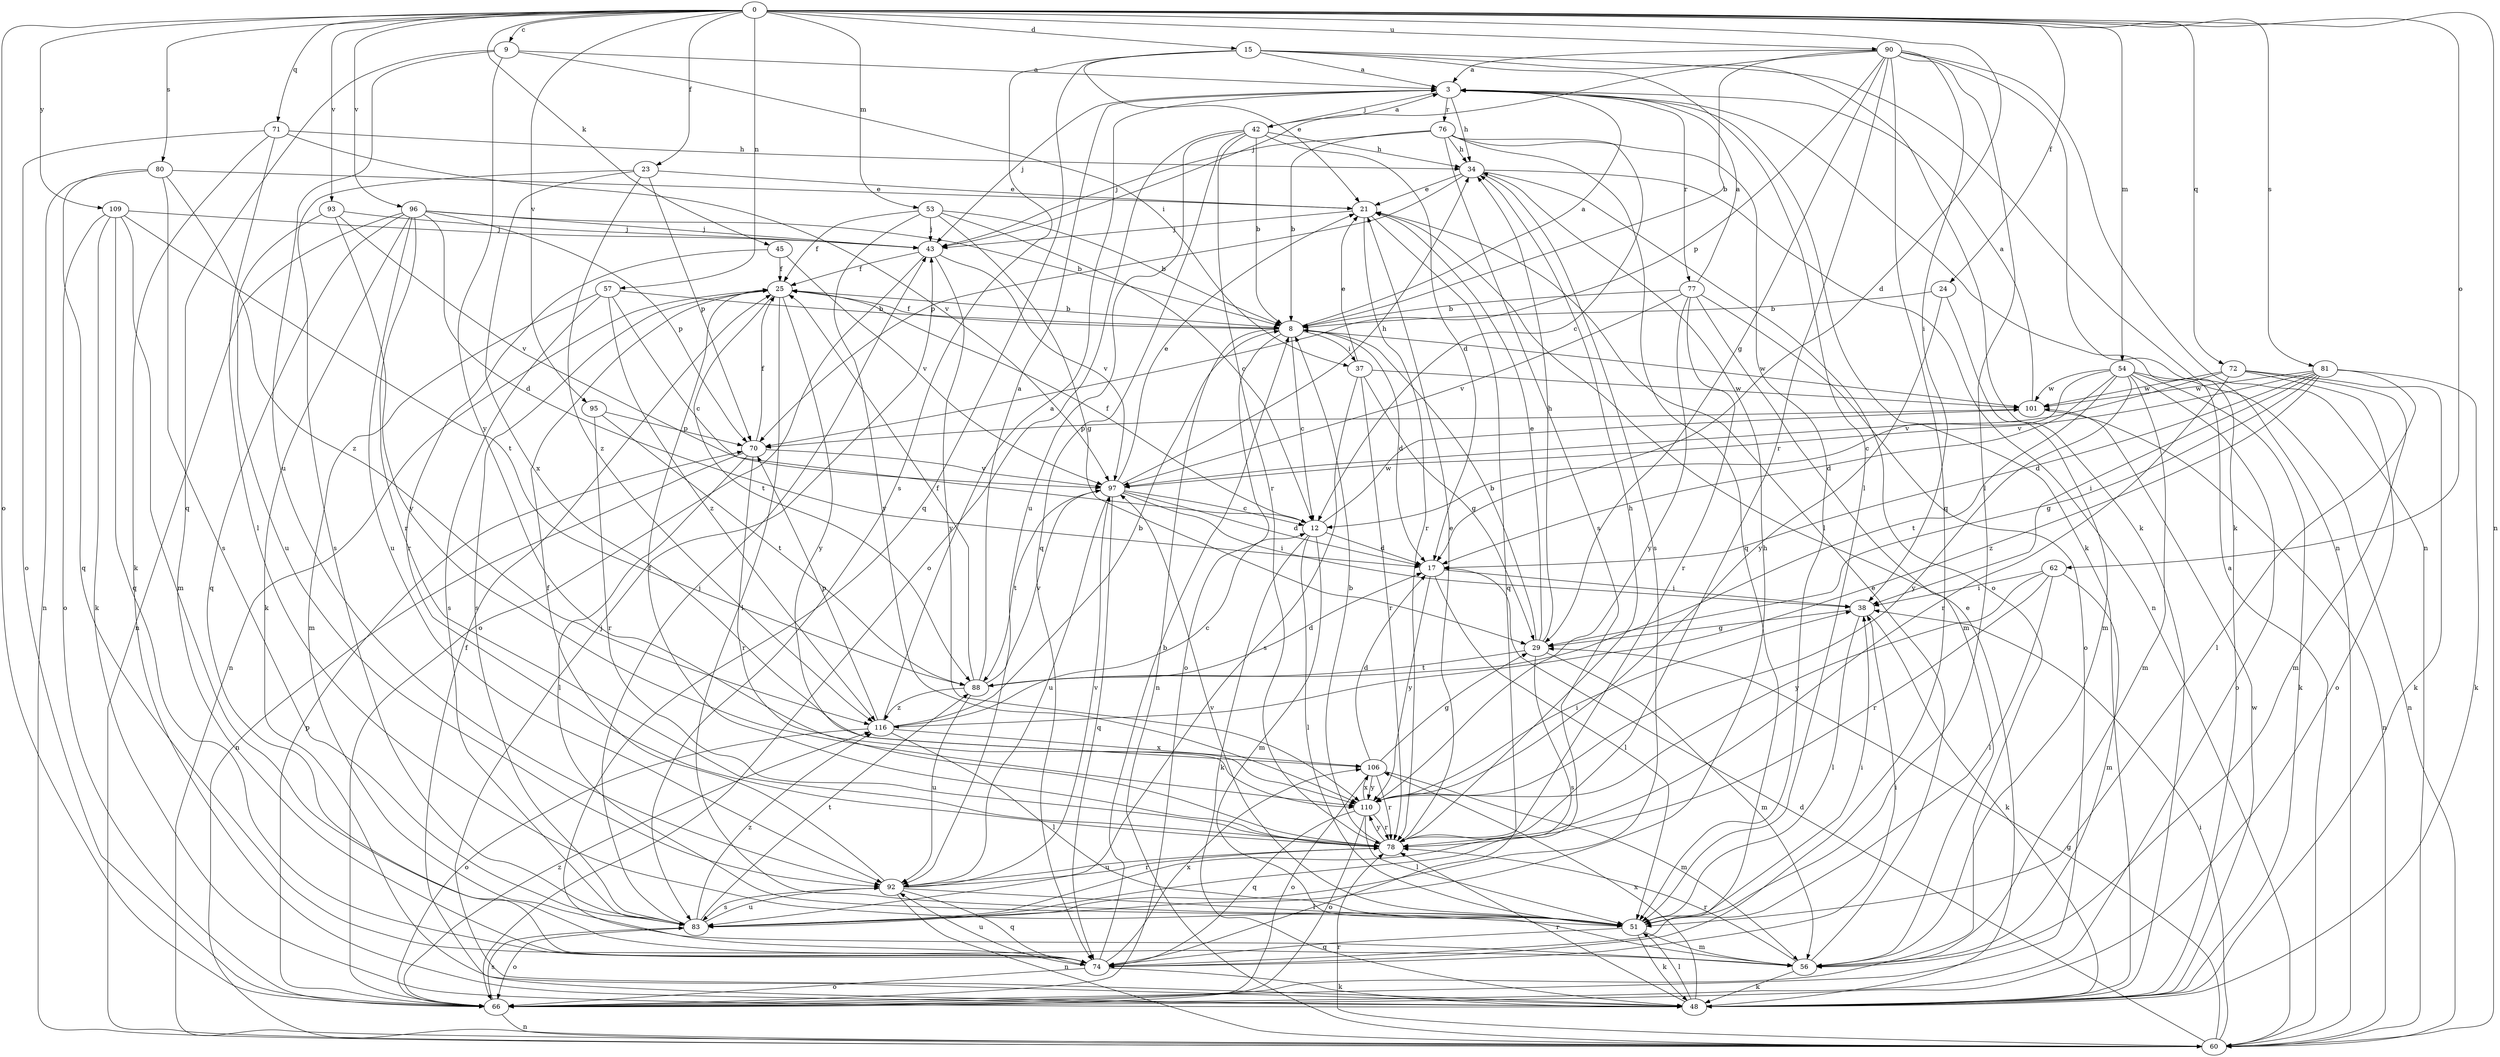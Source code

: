 strict digraph  {
0;
3;
8;
9;
12;
15;
17;
21;
23;
24;
25;
29;
34;
37;
38;
42;
43;
45;
48;
51;
53;
54;
56;
57;
60;
62;
66;
70;
71;
72;
74;
76;
77;
78;
80;
81;
83;
88;
90;
92;
93;
95;
96;
97;
101;
106;
109;
110;
116;
0 -> 9  [label=c];
0 -> 15  [label=d];
0 -> 17  [label=d];
0 -> 23  [label=f];
0 -> 24  [label=f];
0 -> 45  [label=k];
0 -> 53  [label=m];
0 -> 54  [label=m];
0 -> 57  [label=n];
0 -> 60  [label=n];
0 -> 62  [label=o];
0 -> 66  [label=o];
0 -> 71  [label=q];
0 -> 72  [label=q];
0 -> 80  [label=s];
0 -> 81  [label=s];
0 -> 90  [label=u];
0 -> 93  [label=v];
0 -> 95  [label=v];
0 -> 96  [label=v];
0 -> 109  [label=y];
3 -> 34  [label=h];
3 -> 42  [label=j];
3 -> 43  [label=j];
3 -> 48  [label=k];
3 -> 76  [label=r];
3 -> 77  [label=r];
8 -> 3  [label=a];
8 -> 12  [label=c];
8 -> 17  [label=d];
8 -> 25  [label=f];
8 -> 37  [label=i];
8 -> 60  [label=n];
8 -> 66  [label=o];
8 -> 101  [label=w];
9 -> 3  [label=a];
9 -> 37  [label=i];
9 -> 74  [label=q];
9 -> 92  [label=u];
9 -> 110  [label=y];
12 -> 17  [label=d];
12 -> 25  [label=f];
12 -> 48  [label=k];
12 -> 51  [label=l];
12 -> 56  [label=m];
12 -> 101  [label=w];
15 -> 3  [label=a];
15 -> 21  [label=e];
15 -> 48  [label=k];
15 -> 51  [label=l];
15 -> 60  [label=n];
15 -> 74  [label=q];
15 -> 83  [label=s];
17 -> 38  [label=i];
17 -> 51  [label=l];
17 -> 110  [label=y];
21 -> 43  [label=j];
21 -> 74  [label=q];
21 -> 78  [label=r];
23 -> 21  [label=e];
23 -> 70  [label=p];
23 -> 83  [label=s];
23 -> 106  [label=x];
23 -> 116  [label=z];
24 -> 8  [label=b];
24 -> 56  [label=m];
24 -> 110  [label=y];
25 -> 8  [label=b];
25 -> 51  [label=l];
25 -> 60  [label=n];
25 -> 83  [label=s];
25 -> 88  [label=t];
25 -> 110  [label=y];
29 -> 8  [label=b];
29 -> 21  [label=e];
29 -> 34  [label=h];
29 -> 56  [label=m];
29 -> 83  [label=s];
29 -> 88  [label=t];
34 -> 21  [label=e];
34 -> 60  [label=n];
34 -> 66  [label=o];
34 -> 70  [label=p];
34 -> 83  [label=s];
37 -> 21  [label=e];
37 -> 29  [label=g];
37 -> 78  [label=r];
37 -> 83  [label=s];
37 -> 101  [label=w];
38 -> 29  [label=g];
38 -> 48  [label=k];
38 -> 51  [label=l];
42 -> 3  [label=a];
42 -> 8  [label=b];
42 -> 17  [label=d];
42 -> 34  [label=h];
42 -> 66  [label=o];
42 -> 74  [label=q];
42 -> 78  [label=r];
42 -> 92  [label=u];
43 -> 25  [label=f];
43 -> 66  [label=o];
43 -> 97  [label=v];
43 -> 110  [label=y];
45 -> 25  [label=f];
45 -> 78  [label=r];
45 -> 97  [label=v];
48 -> 21  [label=e];
48 -> 25  [label=f];
48 -> 43  [label=j];
48 -> 51  [label=l];
48 -> 78  [label=r];
48 -> 101  [label=w];
48 -> 106  [label=x];
51 -> 38  [label=i];
51 -> 48  [label=k];
51 -> 56  [label=m];
51 -> 74  [label=q];
51 -> 97  [label=v];
53 -> 8  [label=b];
53 -> 12  [label=c];
53 -> 25  [label=f];
53 -> 29  [label=g];
53 -> 43  [label=j];
53 -> 110  [label=y];
54 -> 12  [label=c];
54 -> 17  [label=d];
54 -> 48  [label=k];
54 -> 56  [label=m];
54 -> 60  [label=n];
54 -> 66  [label=o];
54 -> 88  [label=t];
54 -> 101  [label=w];
54 -> 110  [label=y];
56 -> 21  [label=e];
56 -> 48  [label=k];
56 -> 78  [label=r];
57 -> 8  [label=b];
57 -> 12  [label=c];
57 -> 56  [label=m];
57 -> 83  [label=s];
57 -> 116  [label=z];
60 -> 3  [label=a];
60 -> 17  [label=d];
60 -> 29  [label=g];
60 -> 38  [label=i];
60 -> 78  [label=r];
62 -> 38  [label=i];
62 -> 51  [label=l];
62 -> 56  [label=m];
62 -> 78  [label=r];
62 -> 110  [label=y];
66 -> 60  [label=n];
66 -> 70  [label=p];
66 -> 83  [label=s];
66 -> 116  [label=z];
70 -> 25  [label=f];
70 -> 51  [label=l];
70 -> 60  [label=n];
70 -> 78  [label=r];
70 -> 97  [label=v];
71 -> 34  [label=h];
71 -> 48  [label=k];
71 -> 51  [label=l];
71 -> 66  [label=o];
71 -> 97  [label=v];
72 -> 48  [label=k];
72 -> 56  [label=m];
72 -> 66  [label=o];
72 -> 78  [label=r];
72 -> 97  [label=v];
72 -> 101  [label=w];
74 -> 8  [label=b];
74 -> 38  [label=i];
74 -> 48  [label=k];
74 -> 66  [label=o];
74 -> 92  [label=u];
74 -> 106  [label=x];
76 -> 8  [label=b];
76 -> 12  [label=c];
76 -> 34  [label=h];
76 -> 43  [label=j];
76 -> 51  [label=l];
76 -> 74  [label=q];
76 -> 83  [label=s];
77 -> 3  [label=a];
77 -> 8  [label=b];
77 -> 56  [label=m];
77 -> 66  [label=o];
77 -> 78  [label=r];
77 -> 97  [label=v];
77 -> 110  [label=y];
78 -> 8  [label=b];
78 -> 21  [label=e];
78 -> 25  [label=f];
78 -> 34  [label=h];
78 -> 92  [label=u];
78 -> 110  [label=y];
80 -> 21  [label=e];
80 -> 60  [label=n];
80 -> 74  [label=q];
80 -> 83  [label=s];
80 -> 116  [label=z];
81 -> 17  [label=d];
81 -> 29  [label=g];
81 -> 38  [label=i];
81 -> 48  [label=k];
81 -> 51  [label=l];
81 -> 97  [label=v];
81 -> 101  [label=w];
81 -> 116  [label=z];
83 -> 34  [label=h];
83 -> 43  [label=j];
83 -> 66  [label=o];
83 -> 88  [label=t];
83 -> 92  [label=u];
83 -> 116  [label=z];
88 -> 3  [label=a];
88 -> 17  [label=d];
88 -> 25  [label=f];
88 -> 92  [label=u];
88 -> 97  [label=v];
88 -> 116  [label=z];
90 -> 3  [label=a];
90 -> 8  [label=b];
90 -> 29  [label=g];
90 -> 38  [label=i];
90 -> 43  [label=j];
90 -> 48  [label=k];
90 -> 51  [label=l];
90 -> 60  [label=n];
90 -> 70  [label=p];
90 -> 74  [label=q];
90 -> 78  [label=r];
92 -> 25  [label=f];
92 -> 51  [label=l];
92 -> 60  [label=n];
92 -> 74  [label=q];
92 -> 78  [label=r];
92 -> 83  [label=s];
92 -> 97  [label=v];
93 -> 43  [label=j];
93 -> 92  [label=u];
93 -> 97  [label=v];
93 -> 110  [label=y];
95 -> 70  [label=p];
95 -> 78  [label=r];
95 -> 88  [label=t];
96 -> 8  [label=b];
96 -> 17  [label=d];
96 -> 43  [label=j];
96 -> 48  [label=k];
96 -> 60  [label=n];
96 -> 70  [label=p];
96 -> 74  [label=q];
96 -> 78  [label=r];
96 -> 92  [label=u];
97 -> 12  [label=c];
97 -> 17  [label=d];
97 -> 21  [label=e];
97 -> 34  [label=h];
97 -> 38  [label=i];
97 -> 74  [label=q];
97 -> 88  [label=t];
97 -> 92  [label=u];
101 -> 3  [label=a];
101 -> 60  [label=n];
101 -> 70  [label=p];
106 -> 17  [label=d];
106 -> 29  [label=g];
106 -> 56  [label=m];
106 -> 66  [label=o];
106 -> 78  [label=r];
106 -> 110  [label=y];
109 -> 43  [label=j];
109 -> 48  [label=k];
109 -> 56  [label=m];
109 -> 66  [label=o];
109 -> 74  [label=q];
109 -> 88  [label=t];
110 -> 38  [label=i];
110 -> 51  [label=l];
110 -> 66  [label=o];
110 -> 74  [label=q];
110 -> 78  [label=r];
110 -> 106  [label=x];
116 -> 3  [label=a];
116 -> 8  [label=b];
116 -> 12  [label=c];
116 -> 51  [label=l];
116 -> 66  [label=o];
116 -> 70  [label=p];
116 -> 106  [label=x];
}
